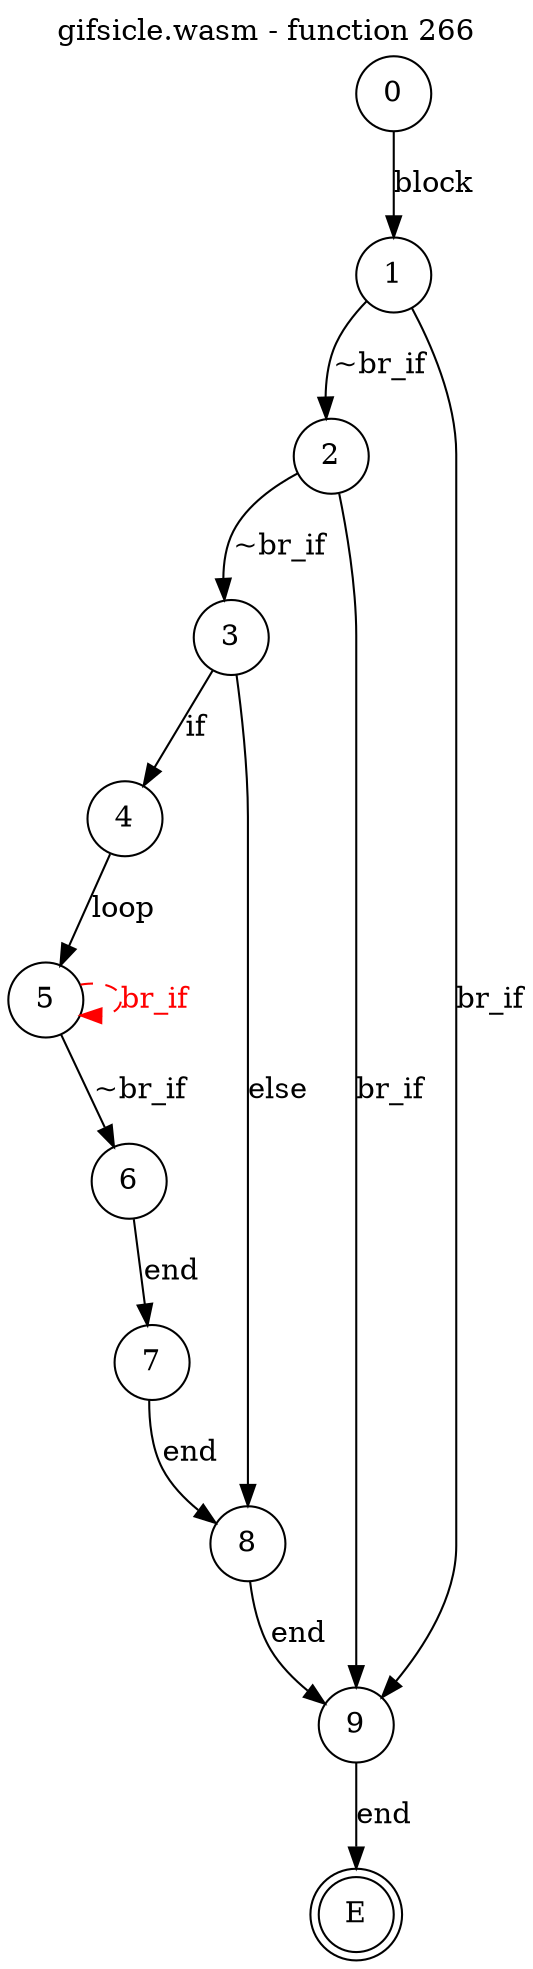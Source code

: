 digraph finite_state_machine {
    label = "gifsicle.wasm - function 266"
    labelloc =  t
    labelfontsize = 16
    labelfontcolor = black
    labelfontname = "Helvetica"
    node [shape = doublecircle]; E ;
node [shape=circle, fontcolor=black, style="", label="0"]0
node [shape=circle, fontcolor=black, style="", label="1"]1
node [shape=circle, fontcolor=black, style="", label="2"]2
node [shape=circle, fontcolor=black, style="", label="3"]3
node [shape=circle, fontcolor=black, style="", label="4"]4
node [shape=circle, fontcolor=black, style="", label="5"]5
node [shape=circle, fontcolor=black, style="", label="6"]6
node [shape=circle, fontcolor=black, style="", label="7"]7
node [shape=circle, fontcolor=black, style="", label="8"]8
node [shape=circle, fontcolor=black, style="", label="9"]9
node [shape=circle, fontcolor=black, style="", label="E"]E
    0 -> 1[label="block"];
    1 -> 2[label="~br_if"];
    1 -> 9[label="br_if"];
    2 -> 3[label="~br_if"];
    2 -> 9[label="br_if"];
    3 -> 4[label="if"];
    3 -> 8[label="else"];
    4 -> 5[label="loop"];
    5 -> 6[label="~br_if"];
    5 -> 5[style="dashed" color="red" fontcolor="red" label="br_if"];
    6 -> 7[label="end"];
    7 -> 8[label="end"];
    8 -> 9[label="end"];
    9 -> E[label="end"];
}
